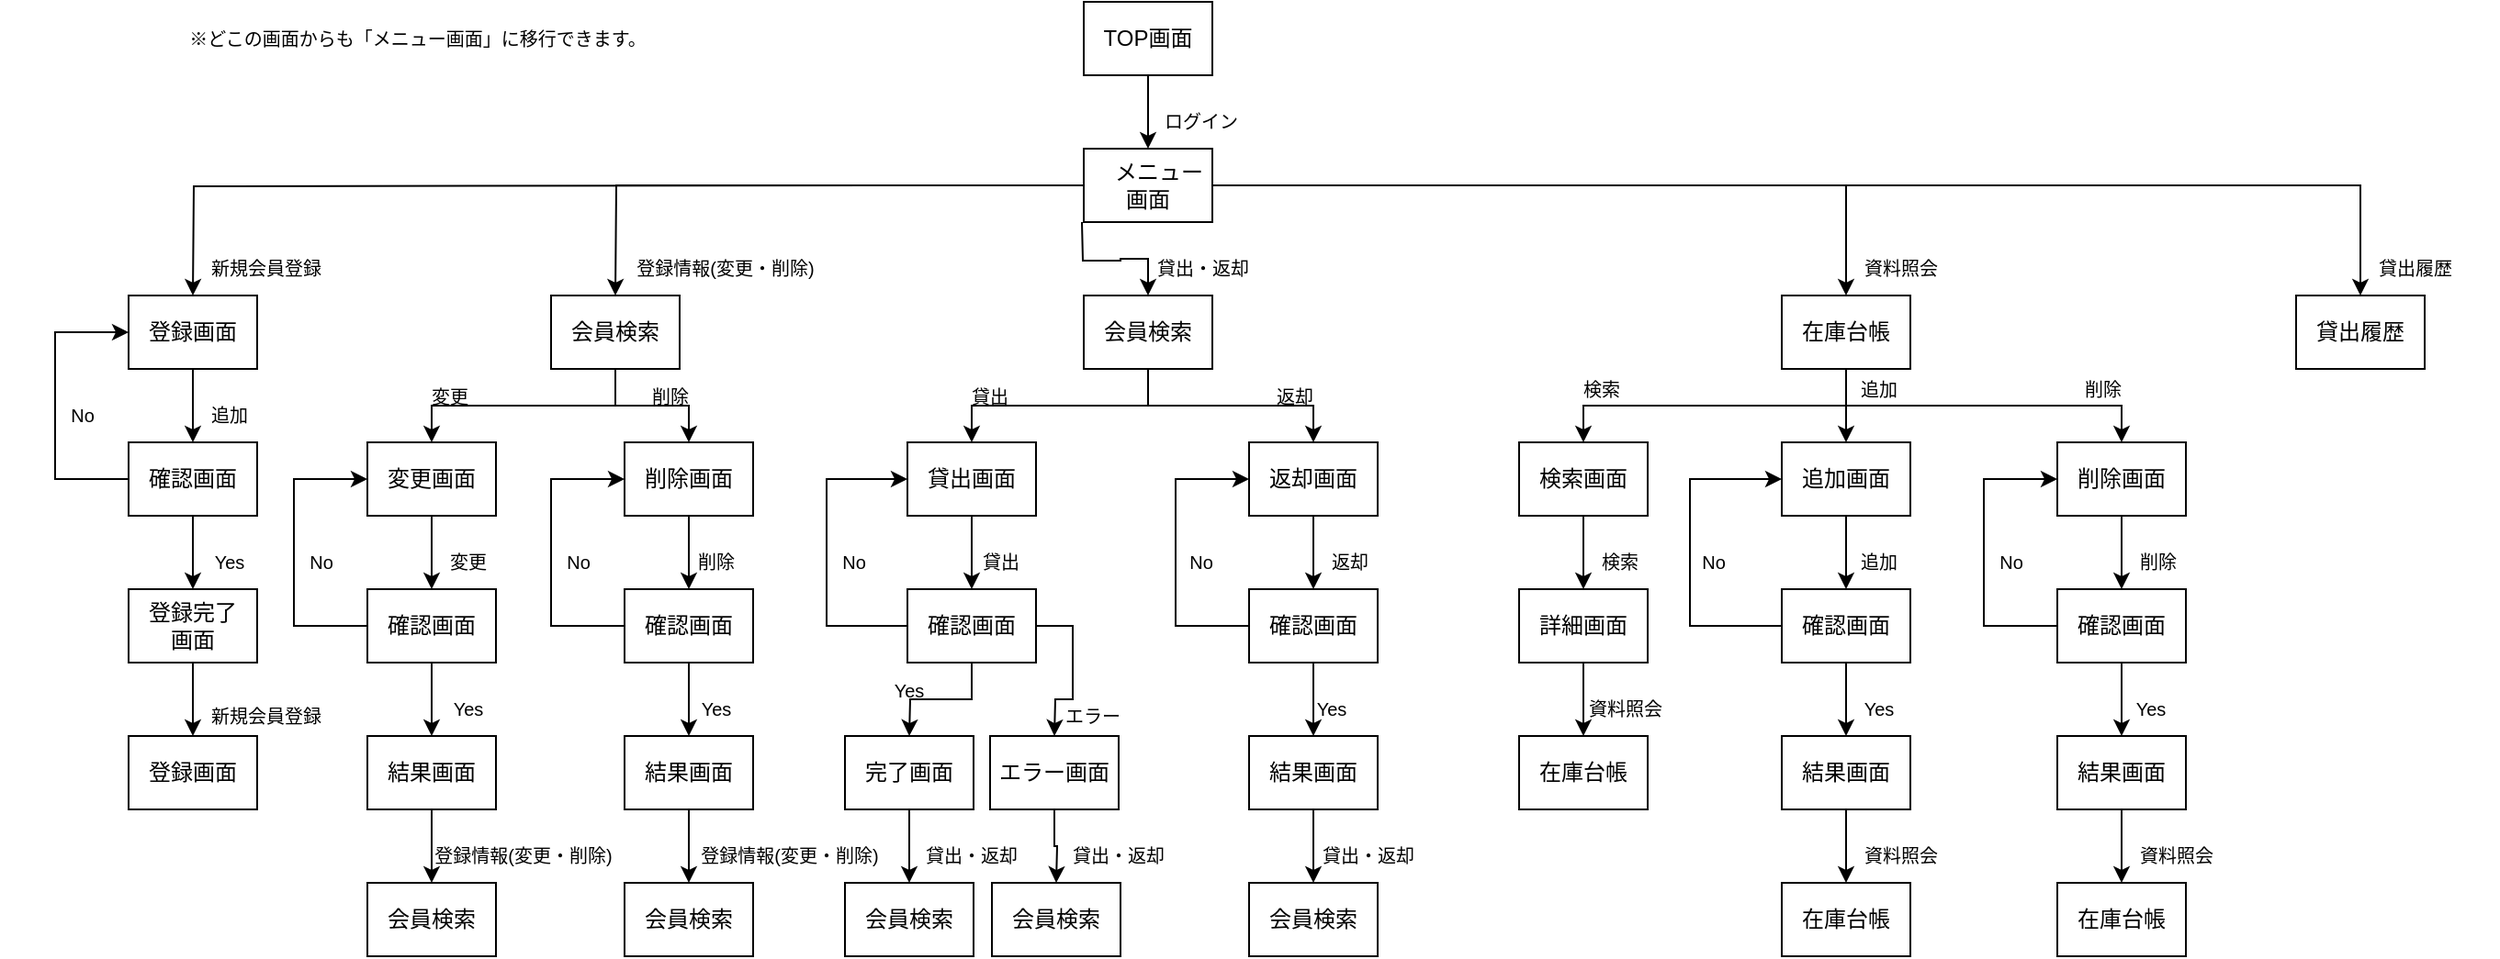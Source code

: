<mxfile version="18.0.6" type="device"><diagram id="9Nh7tgNJUgiYz6PCQQQp" name="ページ1"><mxGraphModel dx="1695" dy="553" grid="1" gridSize="10" guides="1" tooltips="1" connect="1" arrows="1" fold="1" page="1" pageScale="1" pageWidth="827" pageHeight="1169" math="0" shadow="0"><root><mxCell id="0"/><mxCell id="1" parent="0"/><mxCell id="ma3oGzCHcFmiAK78a1HV-48" style="edgeStyle=orthogonalEdgeStyle;rounded=0;orthogonalLoop=1;jettySize=auto;html=1;exitX=0.5;exitY=1;exitDx=0;exitDy=0;entryX=0.5;entryY=0;entryDx=0;entryDy=0;fontSize=8;" edge="1" parent="1" source="7upIanebilBCot8966fq-4" target="ma3oGzCHcFmiAK78a1HV-42"><mxGeometry relative="1" as="geometry"/></mxCell><mxCell id="7upIanebilBCot8966fq-4" value="TOP画面" style="rounded=0;whiteSpace=wrap;html=1;" parent="1" vertex="1"><mxGeometry x="520" y="40" width="70" height="40" as="geometry"/></mxCell><mxCell id="ma3oGzCHcFmiAK78a1HV-76" style="edgeStyle=orthogonalEdgeStyle;rounded=0;orthogonalLoop=1;jettySize=auto;html=1;fontSize=8;" edge="1" parent="1" source="7upIanebilBCot8966fq-5" target="ma3oGzCHcFmiAK78a1HV-30"><mxGeometry relative="1" as="geometry"><Array as="points"><mxPoint x="935" y="260"/><mxPoint x="792" y="260"/></Array></mxGeometry></mxCell><mxCell id="ma3oGzCHcFmiAK78a1HV-77" style="edgeStyle=orthogonalEdgeStyle;rounded=0;orthogonalLoop=1;jettySize=auto;html=1;entryX=0.5;entryY=0;entryDx=0;entryDy=0;fontSize=8;" edge="1" parent="1" source="7upIanebilBCot8966fq-5" target="ma3oGzCHcFmiAK78a1HV-29"><mxGeometry relative="1" as="geometry"><Array as="points"><mxPoint x="935" y="250"/><mxPoint x="935" y="250"/></Array></mxGeometry></mxCell><mxCell id="ma3oGzCHcFmiAK78a1HV-78" style="edgeStyle=orthogonalEdgeStyle;rounded=0;orthogonalLoop=1;jettySize=auto;html=1;fontSize=8;" edge="1" parent="1" source="7upIanebilBCot8966fq-5" target="ma3oGzCHcFmiAK78a1HV-27"><mxGeometry relative="1" as="geometry"><Array as="points"><mxPoint x="935" y="260"/><mxPoint x="1085" y="260"/></Array></mxGeometry></mxCell><mxCell id="7upIanebilBCot8966fq-5" value="在庫台帳" style="rounded=0;whiteSpace=wrap;html=1;" parent="1" vertex="1"><mxGeometry x="900" y="200" width="70" height="40" as="geometry"/></mxCell><mxCell id="ma3oGzCHcFmiAK78a1HV-50" value="" style="edgeStyle=orthogonalEdgeStyle;rounded=0;orthogonalLoop=1;jettySize=auto;html=1;fontSize=8;" edge="1" parent="1" target="ma3oGzCHcFmiAK78a1HV-41"><mxGeometry relative="1" as="geometry"><mxPoint x="519" y="160" as="sourcePoint"/></mxGeometry></mxCell><mxCell id="7upIanebilBCot8966fq-130" value="" style="edgeStyle=orthogonalEdgeStyle;rounded=0;orthogonalLoop=1;jettySize=auto;html=1;" parent="1" source="7upIanebilBCot8966fq-29" edge="1"><mxGeometry relative="1" as="geometry"><mxPoint x="690" y="565" as="targetPoint"/></mxGeometry></mxCell><mxCell id="7upIanebilBCot8966fq-110" style="edgeStyle=orthogonalEdgeStyle;rounded=0;orthogonalLoop=1;jettySize=auto;html=1;entryX=0.5;entryY=0;entryDx=0;entryDy=0;" parent="1" source="7upIanebilBCot8966fq-49" edge="1"><mxGeometry relative="1" as="geometry"><Array as="points"><mxPoint x="420" y="365"/></Array><mxPoint x="420" y="465" as="targetPoint"/></mxGeometry></mxCell><mxCell id="7upIanebilBCot8966fq-131" value="" style="edgeStyle=orthogonalEdgeStyle;rounded=0;orthogonalLoop=1;jettySize=auto;html=1;" parent="1" source="7upIanebilBCot8966fq-51" edge="1"><mxGeometry relative="1" as="geometry"><mxPoint x="780" y="565" as="targetPoint"/></mxGeometry></mxCell><mxCell id="7upIanebilBCot8966fq-129" value="" style="edgeStyle=orthogonalEdgeStyle;rounded=0;orthogonalLoop=1;jettySize=auto;html=1;" parent="1" source="7upIanebilBCot8966fq-52" edge="1"><mxGeometry relative="1" as="geometry"><mxPoint x="600" y="565" as="targetPoint"/></mxGeometry></mxCell><mxCell id="ma3oGzCHcFmiAK78a1HV-145" value="" style="edgeStyle=orthogonalEdgeStyle;rounded=0;orthogonalLoop=1;jettySize=auto;html=1;fontSize=10;" edge="1" parent="1" source="ma3oGzCHcFmiAK78a1HV-13" target="ma3oGzCHcFmiAK78a1HV-144"><mxGeometry relative="1" as="geometry"/></mxCell><mxCell id="ma3oGzCHcFmiAK78a1HV-13" value="完了画面" style="rounded=0;whiteSpace=wrap;html=1;" vertex="1" parent="1"><mxGeometry x="390" y="440" width="70" height="40" as="geometry"/></mxCell><mxCell id="ma3oGzCHcFmiAK78a1HV-147" value="" style="edgeStyle=orthogonalEdgeStyle;rounded=0;orthogonalLoop=1;jettySize=auto;html=1;fontSize=10;" edge="1" parent="1" source="ma3oGzCHcFmiAK78a1HV-14"><mxGeometry relative="1" as="geometry"><mxPoint x="505" y="520" as="targetPoint"/></mxGeometry></mxCell><mxCell id="ma3oGzCHcFmiAK78a1HV-14" value="エラー画面" style="rounded=0;whiteSpace=wrap;html=1;" vertex="1" parent="1"><mxGeometry x="469" y="440" width="70" height="40" as="geometry"/></mxCell><mxCell id="ma3oGzCHcFmiAK78a1HV-156" value="" style="edgeStyle=orthogonalEdgeStyle;rounded=0;orthogonalLoop=1;jettySize=auto;html=1;fontSize=10;" edge="1" parent="1" source="ma3oGzCHcFmiAK78a1HV-15" target="ma3oGzCHcFmiAK78a1HV-155"><mxGeometry relative="1" as="geometry"/></mxCell><mxCell id="ma3oGzCHcFmiAK78a1HV-15" value="結果画面" style="rounded=0;whiteSpace=wrap;html=1;" vertex="1" parent="1"><mxGeometry x="610" y="440" width="70" height="40" as="geometry"/></mxCell><mxCell id="ma3oGzCHcFmiAK78a1HV-140" value="" style="edgeStyle=orthogonalEdgeStyle;rounded=0;orthogonalLoop=1;jettySize=auto;html=1;fontSize=10;" edge="1" parent="1" source="ma3oGzCHcFmiAK78a1HV-16" target="ma3oGzCHcFmiAK78a1HV-138"><mxGeometry relative="1" as="geometry"/></mxCell><mxCell id="ma3oGzCHcFmiAK78a1HV-16" value="結果画面" style="rounded=0;whiteSpace=wrap;html=1;" vertex="1" parent="1"><mxGeometry x="130" y="440" width="70" height="40" as="geometry"/></mxCell><mxCell id="ma3oGzCHcFmiAK78a1HV-141" value="" style="edgeStyle=orthogonalEdgeStyle;rounded=0;orthogonalLoop=1;jettySize=auto;html=1;fontSize=10;" edge="1" parent="1" source="ma3oGzCHcFmiAK78a1HV-17" target="ma3oGzCHcFmiAK78a1HV-139"><mxGeometry relative="1" as="geometry"/></mxCell><mxCell id="ma3oGzCHcFmiAK78a1HV-17" value="結果画面" style="rounded=0;whiteSpace=wrap;html=1;" vertex="1" parent="1"><mxGeometry x="270" y="440" width="70" height="40" as="geometry"/></mxCell><mxCell id="ma3oGzCHcFmiAK78a1HV-64" value="" style="edgeStyle=orthogonalEdgeStyle;rounded=0;orthogonalLoop=1;jettySize=auto;html=1;fontSize=8;" edge="1" parent="1" source="ma3oGzCHcFmiAK78a1HV-18" target="ma3oGzCHcFmiAK78a1HV-17"><mxGeometry relative="1" as="geometry"/></mxCell><mxCell id="ma3oGzCHcFmiAK78a1HV-100" style="edgeStyle=orthogonalEdgeStyle;rounded=0;orthogonalLoop=1;jettySize=auto;html=1;entryX=0;entryY=0.5;entryDx=0;entryDy=0;fontSize=10;" edge="1" parent="1" source="ma3oGzCHcFmiAK78a1HV-18" target="ma3oGzCHcFmiAK78a1HV-31"><mxGeometry relative="1" as="geometry"><Array as="points"><mxPoint x="230" y="380"/><mxPoint x="230" y="300"/></Array></mxGeometry></mxCell><mxCell id="ma3oGzCHcFmiAK78a1HV-18" value="確認画面" style="rounded=0;whiteSpace=wrap;html=1;" vertex="1" parent="1"><mxGeometry x="270" y="360" width="70" height="40" as="geometry"/></mxCell><mxCell id="ma3oGzCHcFmiAK78a1HV-62" value="" style="edgeStyle=orthogonalEdgeStyle;rounded=0;orthogonalLoop=1;jettySize=auto;html=1;fontSize=8;" edge="1" parent="1" source="ma3oGzCHcFmiAK78a1HV-19" target="ma3oGzCHcFmiAK78a1HV-16"><mxGeometry relative="1" as="geometry"/></mxCell><mxCell id="ma3oGzCHcFmiAK78a1HV-96" style="edgeStyle=orthogonalEdgeStyle;rounded=0;orthogonalLoop=1;jettySize=auto;html=1;entryX=0;entryY=0.5;entryDx=0;entryDy=0;fontSize=10;" edge="1" parent="1" source="ma3oGzCHcFmiAK78a1HV-19" target="ma3oGzCHcFmiAK78a1HV-24"><mxGeometry relative="1" as="geometry"><Array as="points"><mxPoint x="90" y="380"/><mxPoint x="90" y="300"/></Array></mxGeometry></mxCell><mxCell id="ma3oGzCHcFmiAK78a1HV-19" value="確認画面" style="rounded=0;whiteSpace=wrap;html=1;" vertex="1" parent="1"><mxGeometry x="130" y="360" width="70" height="40" as="geometry"/></mxCell><mxCell id="ma3oGzCHcFmiAK78a1HV-73" value="" style="edgeStyle=orthogonalEdgeStyle;rounded=0;orthogonalLoop=1;jettySize=auto;html=1;fontSize=8;" edge="1" parent="1" source="ma3oGzCHcFmiAK78a1HV-20"><mxGeometry relative="1" as="geometry"><mxPoint x="645" y="440" as="targetPoint"/></mxGeometry></mxCell><mxCell id="ma3oGzCHcFmiAK78a1HV-112" style="edgeStyle=orthogonalEdgeStyle;rounded=0;orthogonalLoop=1;jettySize=auto;html=1;entryX=0;entryY=0.5;entryDx=0;entryDy=0;fontSize=10;" edge="1" parent="1" source="ma3oGzCHcFmiAK78a1HV-20" target="ma3oGzCHcFmiAK78a1HV-23"><mxGeometry relative="1" as="geometry"><Array as="points"><mxPoint x="570" y="380"/><mxPoint x="570" y="300"/></Array></mxGeometry></mxCell><mxCell id="ma3oGzCHcFmiAK78a1HV-20" value="確認画面" style="rounded=0;whiteSpace=wrap;html=1;" vertex="1" parent="1"><mxGeometry x="610" y="360" width="70" height="40" as="geometry"/></mxCell><mxCell id="ma3oGzCHcFmiAK78a1HV-68" style="edgeStyle=orthogonalEdgeStyle;rounded=0;orthogonalLoop=1;jettySize=auto;html=1;entryX=0.5;entryY=0;entryDx=0;entryDy=0;fontSize=8;" edge="1" parent="1" source="ma3oGzCHcFmiAK78a1HV-21"><mxGeometry relative="1" as="geometry"><mxPoint x="425" y="440" as="targetPoint"/></mxGeometry></mxCell><mxCell id="ma3oGzCHcFmiAK78a1HV-69" style="edgeStyle=orthogonalEdgeStyle;rounded=0;orthogonalLoop=1;jettySize=auto;html=1;entryX=0.5;entryY=0;entryDx=0;entryDy=0;fontSize=8;" edge="1" parent="1" source="ma3oGzCHcFmiAK78a1HV-21"><mxGeometry relative="1" as="geometry"><mxPoint x="504" y="440" as="targetPoint"/></mxGeometry></mxCell><mxCell id="ma3oGzCHcFmiAK78a1HV-110" style="edgeStyle=orthogonalEdgeStyle;rounded=0;orthogonalLoop=1;jettySize=auto;html=1;entryX=0;entryY=0.5;entryDx=0;entryDy=0;fontSize=10;" edge="1" parent="1" source="ma3oGzCHcFmiAK78a1HV-21" target="ma3oGzCHcFmiAK78a1HV-22"><mxGeometry relative="1" as="geometry"><Array as="points"><mxPoint x="380" y="380"/><mxPoint x="380" y="300"/></Array></mxGeometry></mxCell><mxCell id="ma3oGzCHcFmiAK78a1HV-21" value="確認画面" style="rounded=0;whiteSpace=wrap;html=1;" vertex="1" parent="1"><mxGeometry x="424" y="360" width="70" height="40" as="geometry"/></mxCell><mxCell id="ma3oGzCHcFmiAK78a1HV-67" value="" style="edgeStyle=orthogonalEdgeStyle;rounded=0;orthogonalLoop=1;jettySize=auto;html=1;fontSize=8;" edge="1" parent="1" source="ma3oGzCHcFmiAK78a1HV-22" target="ma3oGzCHcFmiAK78a1HV-21"><mxGeometry relative="1" as="geometry"/></mxCell><mxCell id="ma3oGzCHcFmiAK78a1HV-22" value="貸出画面" style="rounded=0;whiteSpace=wrap;html=1;" vertex="1" parent="1"><mxGeometry x="424" y="280" width="70" height="40" as="geometry"/></mxCell><mxCell id="ma3oGzCHcFmiAK78a1HV-72" value="" style="edgeStyle=orthogonalEdgeStyle;rounded=0;orthogonalLoop=1;jettySize=auto;html=1;fontSize=8;" edge="1" parent="1" source="ma3oGzCHcFmiAK78a1HV-23" target="ma3oGzCHcFmiAK78a1HV-20"><mxGeometry relative="1" as="geometry"/></mxCell><mxCell id="ma3oGzCHcFmiAK78a1HV-23" value="返却画面" style="rounded=0;whiteSpace=wrap;html=1;" vertex="1" parent="1"><mxGeometry x="610" y="280" width="70" height="40" as="geometry"/></mxCell><mxCell id="ma3oGzCHcFmiAK78a1HV-61" value="" style="edgeStyle=orthogonalEdgeStyle;rounded=0;orthogonalLoop=1;jettySize=auto;html=1;fontSize=8;" edge="1" parent="1" source="ma3oGzCHcFmiAK78a1HV-24" target="ma3oGzCHcFmiAK78a1HV-19"><mxGeometry relative="1" as="geometry"/></mxCell><mxCell id="ma3oGzCHcFmiAK78a1HV-24" value="変更画面" style="rounded=0;whiteSpace=wrap;html=1;" vertex="1" parent="1"><mxGeometry x="130" y="280" width="70" height="40" as="geometry"/></mxCell><mxCell id="ma3oGzCHcFmiAK78a1HV-161" value="" style="edgeStyle=orthogonalEdgeStyle;rounded=0;orthogonalLoop=1;jettySize=auto;html=1;fontSize=10;" edge="1" parent="1" source="ma3oGzCHcFmiAK78a1HV-25" target="ma3oGzCHcFmiAK78a1HV-158"><mxGeometry relative="1" as="geometry"/></mxCell><mxCell id="ma3oGzCHcFmiAK78a1HV-25" value="詳細画面" style="rounded=0;whiteSpace=wrap;html=1;" vertex="1" parent="1"><mxGeometry x="757" y="360" width="70" height="40" as="geometry"/></mxCell><mxCell id="ma3oGzCHcFmiAK78a1HV-82" value="" style="edgeStyle=orthogonalEdgeStyle;rounded=0;orthogonalLoop=1;jettySize=auto;html=1;fontSize=8;" edge="1" parent="1" source="ma3oGzCHcFmiAK78a1HV-26" target="ma3oGzCHcFmiAK78a1HV-44"><mxGeometry relative="1" as="geometry"/></mxCell><mxCell id="ma3oGzCHcFmiAK78a1HV-127" style="edgeStyle=orthogonalEdgeStyle;rounded=0;orthogonalLoop=1;jettySize=auto;html=1;exitX=0;exitY=0.5;exitDx=0;exitDy=0;entryX=0;entryY=0.5;entryDx=0;entryDy=0;fontSize=10;" edge="1" parent="1" source="ma3oGzCHcFmiAK78a1HV-26" target="ma3oGzCHcFmiAK78a1HV-29"><mxGeometry relative="1" as="geometry"><Array as="points"><mxPoint x="850" y="380"/><mxPoint x="850" y="300"/></Array></mxGeometry></mxCell><mxCell id="ma3oGzCHcFmiAK78a1HV-26" value="確認画面" style="rounded=0;whiteSpace=wrap;html=1;" vertex="1" parent="1"><mxGeometry x="900" y="360" width="70" height="40" as="geometry"/></mxCell><mxCell id="ma3oGzCHcFmiAK78a1HV-80" value="" style="edgeStyle=orthogonalEdgeStyle;rounded=0;orthogonalLoop=1;jettySize=auto;html=1;fontSize=8;" edge="1" parent="1" source="ma3oGzCHcFmiAK78a1HV-27" target="ma3oGzCHcFmiAK78a1HV-28"><mxGeometry relative="1" as="geometry"/></mxCell><mxCell id="ma3oGzCHcFmiAK78a1HV-27" value="削除画面" style="rounded=0;whiteSpace=wrap;html=1;" vertex="1" parent="1"><mxGeometry x="1050" y="280" width="70" height="40" as="geometry"/></mxCell><mxCell id="ma3oGzCHcFmiAK78a1HV-83" value="" style="edgeStyle=orthogonalEdgeStyle;rounded=0;orthogonalLoop=1;jettySize=auto;html=1;fontSize=8;" edge="1" parent="1" source="ma3oGzCHcFmiAK78a1HV-28" target="ma3oGzCHcFmiAK78a1HV-45"><mxGeometry relative="1" as="geometry"/></mxCell><mxCell id="ma3oGzCHcFmiAK78a1HV-128" style="edgeStyle=orthogonalEdgeStyle;rounded=0;orthogonalLoop=1;jettySize=auto;html=1;entryX=0;entryY=0.5;entryDx=0;entryDy=0;fontSize=10;" edge="1" parent="1" source="ma3oGzCHcFmiAK78a1HV-28" target="ma3oGzCHcFmiAK78a1HV-27"><mxGeometry relative="1" as="geometry"><Array as="points"><mxPoint x="1010" y="380"/><mxPoint x="1010" y="300"/></Array></mxGeometry></mxCell><mxCell id="ma3oGzCHcFmiAK78a1HV-28" value="確認画面" style="rounded=0;whiteSpace=wrap;html=1;" vertex="1" parent="1"><mxGeometry x="1050" y="360" width="70" height="40" as="geometry"/></mxCell><mxCell id="ma3oGzCHcFmiAK78a1HV-79" value="" style="edgeStyle=orthogonalEdgeStyle;rounded=0;orthogonalLoop=1;jettySize=auto;html=1;fontSize=8;" edge="1" parent="1" source="ma3oGzCHcFmiAK78a1HV-29" target="ma3oGzCHcFmiAK78a1HV-26"><mxGeometry relative="1" as="geometry"/></mxCell><mxCell id="ma3oGzCHcFmiAK78a1HV-29" value="追加画面" style="rounded=0;whiteSpace=wrap;html=1;" vertex="1" parent="1"><mxGeometry x="900" y="280" width="70" height="40" as="geometry"/></mxCell><mxCell id="ma3oGzCHcFmiAK78a1HV-81" value="" style="edgeStyle=orthogonalEdgeStyle;rounded=0;orthogonalLoop=1;jettySize=auto;html=1;fontSize=8;" edge="1" parent="1" source="ma3oGzCHcFmiAK78a1HV-30" target="ma3oGzCHcFmiAK78a1HV-25"><mxGeometry relative="1" as="geometry"/></mxCell><mxCell id="ma3oGzCHcFmiAK78a1HV-30" value="検索画面" style="rounded=0;whiteSpace=wrap;html=1;" vertex="1" parent="1"><mxGeometry x="757" y="280" width="70" height="40" as="geometry"/></mxCell><mxCell id="ma3oGzCHcFmiAK78a1HV-63" value="" style="edgeStyle=orthogonalEdgeStyle;rounded=0;orthogonalLoop=1;jettySize=auto;html=1;fontSize=8;" edge="1" parent="1" source="ma3oGzCHcFmiAK78a1HV-31" target="ma3oGzCHcFmiAK78a1HV-18"><mxGeometry relative="1" as="geometry"/></mxCell><mxCell id="ma3oGzCHcFmiAK78a1HV-31" value="削除画面" style="rounded=0;whiteSpace=wrap;html=1;" vertex="1" parent="1"><mxGeometry x="270" y="280" width="70" height="40" as="geometry"/></mxCell><mxCell id="ma3oGzCHcFmiAK78a1HV-59" style="edgeStyle=orthogonalEdgeStyle;rounded=0;orthogonalLoop=1;jettySize=auto;html=1;entryX=0.5;entryY=0;entryDx=0;entryDy=0;fontSize=8;exitX=0.5;exitY=1;exitDx=0;exitDy=0;" edge="1" parent="1" source="ma3oGzCHcFmiAK78a1HV-32" target="ma3oGzCHcFmiAK78a1HV-24"><mxGeometry relative="1" as="geometry"><mxPoint x="205" y="240" as="sourcePoint"/></mxGeometry></mxCell><mxCell id="ma3oGzCHcFmiAK78a1HV-60" style="edgeStyle=orthogonalEdgeStyle;rounded=0;orthogonalLoop=1;jettySize=auto;html=1;entryX=0.5;entryY=0;entryDx=0;entryDy=0;fontSize=8;" edge="1" parent="1" source="ma3oGzCHcFmiAK78a1HV-32" target="ma3oGzCHcFmiAK78a1HV-31"><mxGeometry relative="1" as="geometry"/></mxCell><mxCell id="ma3oGzCHcFmiAK78a1HV-32" value="会員検索" style="rounded=0;whiteSpace=wrap;html=1;" vertex="1" parent="1"><mxGeometry x="230" y="200" width="70" height="40" as="geometry"/></mxCell><mxCell id="ma3oGzCHcFmiAK78a1HV-37" value="貸出履歴" style="rounded=0;whiteSpace=wrap;html=1;" vertex="1" parent="1"><mxGeometry x="1180" y="200" width="70" height="40" as="geometry"/></mxCell><mxCell id="ma3oGzCHcFmiAK78a1HV-56" value="" style="edgeStyle=orthogonalEdgeStyle;rounded=0;orthogonalLoop=1;jettySize=auto;html=1;fontSize=8;" edge="1" parent="1" source="ma3oGzCHcFmiAK78a1HV-38" target="ma3oGzCHcFmiAK78a1HV-39"><mxGeometry relative="1" as="geometry"/></mxCell><mxCell id="ma3oGzCHcFmiAK78a1HV-38" value="登録画面" style="rounded=0;whiteSpace=wrap;html=1;" vertex="1" parent="1"><mxGeometry y="200" width="70" height="40" as="geometry"/></mxCell><mxCell id="ma3oGzCHcFmiAK78a1HV-57" value="" style="edgeStyle=orthogonalEdgeStyle;rounded=0;orthogonalLoop=1;jettySize=auto;html=1;fontSize=8;" edge="1" parent="1" source="ma3oGzCHcFmiAK78a1HV-39" target="ma3oGzCHcFmiAK78a1HV-40"><mxGeometry relative="1" as="geometry"/></mxCell><mxCell id="ma3oGzCHcFmiAK78a1HV-94" style="edgeStyle=orthogonalEdgeStyle;rounded=0;orthogonalLoop=1;jettySize=auto;html=1;entryX=0;entryY=0.5;entryDx=0;entryDy=0;fontSize=10;" edge="1" parent="1" source="ma3oGzCHcFmiAK78a1HV-39" target="ma3oGzCHcFmiAK78a1HV-38"><mxGeometry relative="1" as="geometry"><Array as="points"><mxPoint x="-40" y="300"/><mxPoint x="-40" y="220"/></Array></mxGeometry></mxCell><mxCell id="ma3oGzCHcFmiAK78a1HV-39" value="確認画面" style="rounded=0;whiteSpace=wrap;html=1;" vertex="1" parent="1"><mxGeometry y="280" width="70" height="40" as="geometry"/></mxCell><mxCell id="ma3oGzCHcFmiAK78a1HV-136" value="" style="edgeStyle=orthogonalEdgeStyle;rounded=0;orthogonalLoop=1;jettySize=auto;html=1;fontSize=10;" edge="1" parent="1" source="ma3oGzCHcFmiAK78a1HV-40" target="ma3oGzCHcFmiAK78a1HV-135"><mxGeometry relative="1" as="geometry"/></mxCell><mxCell id="ma3oGzCHcFmiAK78a1HV-40" value="登録完了&lt;br&gt;画面" style="rounded=0;whiteSpace=wrap;html=1;" vertex="1" parent="1"><mxGeometry y="360" width="70" height="40" as="geometry"/></mxCell><mxCell id="ma3oGzCHcFmiAK78a1HV-65" style="edgeStyle=orthogonalEdgeStyle;rounded=0;orthogonalLoop=1;jettySize=auto;html=1;entryX=0.5;entryY=0;entryDx=0;entryDy=0;fontSize=8;" edge="1" parent="1" source="ma3oGzCHcFmiAK78a1HV-41" target="ma3oGzCHcFmiAK78a1HV-22"><mxGeometry relative="1" as="geometry"><Array as="points"><mxPoint x="555" y="260"/><mxPoint x="459" y="260"/></Array></mxGeometry></mxCell><mxCell id="ma3oGzCHcFmiAK78a1HV-71" style="edgeStyle=orthogonalEdgeStyle;rounded=0;orthogonalLoop=1;jettySize=auto;html=1;entryX=0.5;entryY=0;entryDx=0;entryDy=0;fontSize=8;" edge="1" parent="1" source="ma3oGzCHcFmiAK78a1HV-41" target="ma3oGzCHcFmiAK78a1HV-23"><mxGeometry relative="1" as="geometry"><Array as="points"><mxPoint x="555" y="260"/><mxPoint x="645" y="260"/></Array></mxGeometry></mxCell><mxCell id="ma3oGzCHcFmiAK78a1HV-41" value="会員検索" style="rounded=0;whiteSpace=wrap;html=1;" vertex="1" parent="1"><mxGeometry x="520" y="200" width="70" height="40" as="geometry"/></mxCell><mxCell id="ma3oGzCHcFmiAK78a1HV-51" style="edgeStyle=orthogonalEdgeStyle;rounded=0;orthogonalLoop=1;jettySize=auto;html=1;entryX=0.5;entryY=0;entryDx=0;entryDy=0;fontSize=8;" edge="1" parent="1" source="ma3oGzCHcFmiAK78a1HV-42" target="ma3oGzCHcFmiAK78a1HV-37"><mxGeometry relative="1" as="geometry"/></mxCell><mxCell id="ma3oGzCHcFmiAK78a1HV-53" style="edgeStyle=orthogonalEdgeStyle;rounded=0;orthogonalLoop=1;jettySize=auto;html=1;entryX=0.5;entryY=0;entryDx=0;entryDy=0;fontSize=8;" edge="1" parent="1"><mxGeometry relative="1" as="geometry"><mxPoint x="404" y="140" as="sourcePoint"/><mxPoint x="35" y="200" as="targetPoint"/></mxGeometry></mxCell><mxCell id="ma3oGzCHcFmiAK78a1HV-54" style="edgeStyle=orthogonalEdgeStyle;rounded=0;orthogonalLoop=1;jettySize=auto;html=1;entryX=0.5;entryY=0;entryDx=0;entryDy=0;fontSize=8;" edge="1" parent="1" source="ma3oGzCHcFmiAK78a1HV-42"><mxGeometry relative="1" as="geometry"><mxPoint x="265" y="200" as="targetPoint"/></mxGeometry></mxCell><mxCell id="ma3oGzCHcFmiAK78a1HV-119" style="edgeStyle=orthogonalEdgeStyle;rounded=0;orthogonalLoop=1;jettySize=auto;html=1;entryX=0.5;entryY=0;entryDx=0;entryDy=0;fontSize=10;" edge="1" parent="1" source="ma3oGzCHcFmiAK78a1HV-42" target="7upIanebilBCot8966fq-5"><mxGeometry relative="1" as="geometry"/></mxCell><mxCell id="ma3oGzCHcFmiAK78a1HV-42" value="　メニュー&lt;br&gt;画面" style="rounded=0;whiteSpace=wrap;html=1;" vertex="1" parent="1"><mxGeometry x="520" y="120" width="70" height="40" as="geometry"/></mxCell><mxCell id="ma3oGzCHcFmiAK78a1HV-162" value="" style="edgeStyle=orthogonalEdgeStyle;rounded=0;orthogonalLoop=1;jettySize=auto;html=1;fontSize=10;" edge="1" parent="1" source="ma3oGzCHcFmiAK78a1HV-44" target="ma3oGzCHcFmiAK78a1HV-159"><mxGeometry relative="1" as="geometry"/></mxCell><mxCell id="ma3oGzCHcFmiAK78a1HV-44" value="結果画面" style="rounded=0;whiteSpace=wrap;html=1;" vertex="1" parent="1"><mxGeometry x="900" y="440" width="70" height="40" as="geometry"/></mxCell><mxCell id="ma3oGzCHcFmiAK78a1HV-163" value="" style="edgeStyle=orthogonalEdgeStyle;rounded=0;orthogonalLoop=1;jettySize=auto;html=1;fontSize=10;" edge="1" parent="1" source="ma3oGzCHcFmiAK78a1HV-45" target="ma3oGzCHcFmiAK78a1HV-160"><mxGeometry relative="1" as="geometry"/></mxCell><mxCell id="ma3oGzCHcFmiAK78a1HV-45" value="結果画面" style="rounded=0;whiteSpace=wrap;html=1;" vertex="1" parent="1"><mxGeometry x="1050" y="440" width="70" height="40" as="geometry"/></mxCell><mxCell id="ma3oGzCHcFmiAK78a1HV-85" value="&lt;font style=&quot;font-size: 10px;&quot;&gt;新規会員登録&lt;/font&gt;" style="text;html=1;strokeColor=none;fillColor=none;align=center;verticalAlign=middle;whiteSpace=wrap;rounded=0;fontSize=8;" vertex="1" parent="1"><mxGeometry x="30" y="170" width="90" height="30" as="geometry"/></mxCell><mxCell id="ma3oGzCHcFmiAK78a1HV-86" value="&lt;font style=&quot;font-size: 10px;&quot;&gt;登録情報(変更・削除)&lt;/font&gt;" style="text;html=1;strokeColor=none;fillColor=none;align=center;verticalAlign=middle;whiteSpace=wrap;rounded=0;fontSize=8;" vertex="1" parent="1"><mxGeometry x="265" y="170" width="120" height="30" as="geometry"/></mxCell><mxCell id="ma3oGzCHcFmiAK78a1HV-87" value="&lt;font style=&quot;font-size: 10px;&quot;&gt;貸出・返却&lt;/font&gt;" style="text;html=1;strokeColor=none;fillColor=none;align=center;verticalAlign=middle;whiteSpace=wrap;rounded=0;fontSize=8;" vertex="1" parent="1"><mxGeometry x="540" y="170" width="90" height="30" as="geometry"/></mxCell><mxCell id="ma3oGzCHcFmiAK78a1HV-88" value="&lt;font style=&quot;font-size: 10px;&quot;&gt;資料照会&lt;/font&gt;" style="text;html=1;strokeColor=none;fillColor=none;align=center;verticalAlign=middle;whiteSpace=wrap;rounded=0;fontSize=8;" vertex="1" parent="1"><mxGeometry x="920" y="170" width="90" height="30" as="geometry"/></mxCell><mxCell id="ma3oGzCHcFmiAK78a1HV-89" value="&lt;font style=&quot;font-size: 10px;&quot;&gt;貸出履歴&lt;/font&gt;" style="text;html=1;strokeColor=none;fillColor=none;align=center;verticalAlign=middle;whiteSpace=wrap;rounded=0;fontSize=8;" vertex="1" parent="1"><mxGeometry x="1200" y="170" width="90" height="30" as="geometry"/></mxCell><mxCell id="ma3oGzCHcFmiAK78a1HV-90" value="&lt;span style=&quot;font-size: 10px;&quot;&gt;追加&lt;/span&gt;" style="text;html=1;strokeColor=none;fillColor=none;align=center;verticalAlign=middle;whiteSpace=wrap;rounded=0;fontSize=8;" vertex="1" parent="1"><mxGeometry x="10" y="250" width="90" height="30" as="geometry"/></mxCell><mxCell id="ma3oGzCHcFmiAK78a1HV-91" value="&lt;span style=&quot;font-size: 10px;&quot;&gt;Yes&lt;/span&gt;" style="text;html=1;strokeColor=none;fillColor=none;align=center;verticalAlign=middle;whiteSpace=wrap;rounded=0;fontSize=8;" vertex="1" parent="1"><mxGeometry x="10" y="330" width="90" height="30" as="geometry"/></mxCell><mxCell id="ma3oGzCHcFmiAK78a1HV-93" value="&lt;font style=&quot;font-size: 10px;&quot;&gt;ログイン&lt;/font&gt;" style="text;html=1;strokeColor=none;fillColor=none;align=center;verticalAlign=middle;whiteSpace=wrap;rounded=0;fontSize=8;" vertex="1" parent="1"><mxGeometry x="539" y="90" width="90" height="30" as="geometry"/></mxCell><mxCell id="ma3oGzCHcFmiAK78a1HV-95" value="&lt;span style=&quot;font-size: 10px;&quot;&gt;No&lt;/span&gt;" style="text;html=1;strokeColor=none;fillColor=none;align=center;verticalAlign=middle;whiteSpace=wrap;rounded=0;fontSize=8;" vertex="1" parent="1"><mxGeometry x="-70" y="250" width="90" height="30" as="geometry"/></mxCell><mxCell id="ma3oGzCHcFmiAK78a1HV-97" value="&lt;span style=&quot;font-size: 10px;&quot;&gt;変更&lt;/span&gt;" style="text;html=1;strokeColor=none;fillColor=none;align=center;verticalAlign=middle;whiteSpace=wrap;rounded=0;fontSize=8;" vertex="1" parent="1"><mxGeometry x="130" y="240" width="90" height="30" as="geometry"/></mxCell><mxCell id="ma3oGzCHcFmiAK78a1HV-98" value="&lt;span style=&quot;font-size: 10px;&quot;&gt;Yes&lt;/span&gt;" style="text;html=1;strokeColor=none;fillColor=none;align=center;verticalAlign=middle;whiteSpace=wrap;rounded=0;fontSize=8;" vertex="1" parent="1"><mxGeometry x="140" y="410" width="90" height="30" as="geometry"/></mxCell><mxCell id="ma3oGzCHcFmiAK78a1HV-99" value="&lt;span style=&quot;font-size: 10px;&quot;&gt;No&lt;/span&gt;" style="text;html=1;strokeColor=none;fillColor=none;align=center;verticalAlign=middle;whiteSpace=wrap;rounded=0;fontSize=8;" vertex="1" parent="1"><mxGeometry x="60" y="330" width="90" height="30" as="geometry"/></mxCell><mxCell id="ma3oGzCHcFmiAK78a1HV-101" value="&lt;span style=&quot;font-size: 10px;&quot;&gt;No&lt;/span&gt;" style="text;html=1;strokeColor=none;fillColor=none;align=center;verticalAlign=middle;whiteSpace=wrap;rounded=0;fontSize=8;" vertex="1" parent="1"><mxGeometry x="200" y="330" width="90" height="30" as="geometry"/></mxCell><mxCell id="ma3oGzCHcFmiAK78a1HV-102" value="&lt;span style=&quot;font-size: 10px;&quot;&gt;Yes&lt;/span&gt;" style="text;html=1;strokeColor=none;fillColor=none;align=center;verticalAlign=middle;whiteSpace=wrap;rounded=0;fontSize=8;" vertex="1" parent="1"><mxGeometry x="275" y="410" width="90" height="30" as="geometry"/></mxCell><mxCell id="ma3oGzCHcFmiAK78a1HV-103" value="&lt;span style=&quot;font-size: 10px;&quot;&gt;削除&lt;/span&gt;" style="text;html=1;strokeColor=none;fillColor=none;align=center;verticalAlign=middle;whiteSpace=wrap;rounded=0;fontSize=8;" vertex="1" parent="1"><mxGeometry x="250" y="240" width="90" height="30" as="geometry"/></mxCell><mxCell id="ma3oGzCHcFmiAK78a1HV-106" value="&lt;span style=&quot;font-size: 10px;&quot;&gt;変更&lt;/span&gt;" style="text;html=1;strokeColor=none;fillColor=none;align=center;verticalAlign=middle;whiteSpace=wrap;rounded=0;fontSize=8;" vertex="1" parent="1"><mxGeometry x="140" y="330" width="90" height="30" as="geometry"/></mxCell><mxCell id="ma3oGzCHcFmiAK78a1HV-107" value="&lt;span style=&quot;font-size: 10px;&quot;&gt;削除&lt;/span&gt;" style="text;html=1;strokeColor=none;fillColor=none;align=center;verticalAlign=middle;whiteSpace=wrap;rounded=0;fontSize=8;" vertex="1" parent="1"><mxGeometry x="275" y="330" width="90" height="30" as="geometry"/></mxCell><mxCell id="ma3oGzCHcFmiAK78a1HV-108" value="&lt;font style=&quot;font-size: 10px;&quot;&gt;貸出&lt;/font&gt;" style="text;html=1;strokeColor=none;fillColor=none;align=center;verticalAlign=middle;whiteSpace=wrap;rounded=0;fontSize=8;" vertex="1" parent="1"><mxGeometry x="424" y="240" width="90" height="30" as="geometry"/></mxCell><mxCell id="ma3oGzCHcFmiAK78a1HV-109" value="&lt;font style=&quot;font-size: 10px;&quot;&gt;返却&lt;/font&gt;" style="text;html=1;strokeColor=none;fillColor=none;align=center;verticalAlign=middle;whiteSpace=wrap;rounded=0;fontSize=8;" vertex="1" parent="1"><mxGeometry x="590" y="240" width="90" height="30" as="geometry"/></mxCell><mxCell id="ma3oGzCHcFmiAK78a1HV-111" value="&lt;span style=&quot;font-size: 10px;&quot;&gt;No&lt;/span&gt;" style="text;html=1;strokeColor=none;fillColor=none;align=center;verticalAlign=middle;whiteSpace=wrap;rounded=0;fontSize=8;" vertex="1" parent="1"><mxGeometry x="350" y="330" width="90" height="30" as="geometry"/></mxCell><mxCell id="ma3oGzCHcFmiAK78a1HV-113" value="&lt;span style=&quot;font-size: 10px;&quot;&gt;No&lt;/span&gt;" style="text;html=1;strokeColor=none;fillColor=none;align=center;verticalAlign=middle;whiteSpace=wrap;rounded=0;fontSize=8;" vertex="1" parent="1"><mxGeometry x="539" y="330" width="90" height="30" as="geometry"/></mxCell><mxCell id="ma3oGzCHcFmiAK78a1HV-114" value="&lt;span style=&quot;font-size: 10px;&quot;&gt;Yes&lt;/span&gt;" style="text;html=1;strokeColor=none;fillColor=none;align=center;verticalAlign=middle;whiteSpace=wrap;rounded=0;fontSize=8;" vertex="1" parent="1"><mxGeometry x="380" y="400" width="90" height="30" as="geometry"/></mxCell><mxCell id="ma3oGzCHcFmiAK78a1HV-115" value="&lt;span style=&quot;font-size: 10px;&quot;&gt;エラー&lt;/span&gt;" style="text;html=1;strokeColor=none;fillColor=none;align=center;verticalAlign=middle;whiteSpace=wrap;rounded=0;fontSize=8;" vertex="1" parent="1"><mxGeometry x="480" y="414" width="90" height="30" as="geometry"/></mxCell><mxCell id="ma3oGzCHcFmiAK78a1HV-116" value="&lt;span style=&quot;font-size: 10px;&quot;&gt;Yes&lt;/span&gt;" style="text;html=1;strokeColor=none;fillColor=none;align=center;verticalAlign=middle;whiteSpace=wrap;rounded=0;fontSize=8;" vertex="1" parent="1"><mxGeometry x="610" y="410" width="90" height="30" as="geometry"/></mxCell><mxCell id="ma3oGzCHcFmiAK78a1HV-117" value="&lt;font style=&quot;font-size: 10px;&quot;&gt;貸出&lt;/font&gt;" style="text;html=1;strokeColor=none;fillColor=none;align=center;verticalAlign=middle;whiteSpace=wrap;rounded=0;fontSize=8;" vertex="1" parent="1"><mxGeometry x="430" y="330" width="90" height="30" as="geometry"/></mxCell><mxCell id="ma3oGzCHcFmiAK78a1HV-118" value="&lt;font style=&quot;font-size: 10px;&quot;&gt;返却&lt;/font&gt;" style="text;html=1;strokeColor=none;fillColor=none;align=center;verticalAlign=middle;whiteSpace=wrap;rounded=0;fontSize=8;" vertex="1" parent="1"><mxGeometry x="620" y="330" width="90" height="30" as="geometry"/></mxCell><mxCell id="ma3oGzCHcFmiAK78a1HV-120" value="&lt;font style=&quot;font-size: 10px;&quot;&gt;検索&lt;/font&gt;" style="text;html=1;strokeColor=none;fillColor=none;align=center;verticalAlign=middle;whiteSpace=wrap;rounded=0;fontSize=8;" vertex="1" parent="1"><mxGeometry x="757" y="236" width="90" height="30" as="geometry"/></mxCell><mxCell id="ma3oGzCHcFmiAK78a1HV-121" value="&lt;font style=&quot;font-size: 10px;&quot;&gt;追加&lt;/font&gt;" style="text;html=1;strokeColor=none;fillColor=none;align=center;verticalAlign=middle;whiteSpace=wrap;rounded=0;fontSize=8;" vertex="1" parent="1"><mxGeometry x="908" y="236" width="90" height="30" as="geometry"/></mxCell><mxCell id="ma3oGzCHcFmiAK78a1HV-122" value="&lt;font style=&quot;font-size: 10px;&quot;&gt;削除&lt;/font&gt;" style="text;html=1;strokeColor=none;fillColor=none;align=center;verticalAlign=middle;whiteSpace=wrap;rounded=0;fontSize=8;" vertex="1" parent="1"><mxGeometry x="1030" y="236" width="90" height="30" as="geometry"/></mxCell><mxCell id="ma3oGzCHcFmiAK78a1HV-124" value="&lt;font style=&quot;font-size: 10px;&quot;&gt;検索&lt;/font&gt;" style="text;html=1;strokeColor=none;fillColor=none;align=center;verticalAlign=middle;whiteSpace=wrap;rounded=0;fontSize=8;" vertex="1" parent="1"><mxGeometry x="767" y="330" width="90" height="30" as="geometry"/></mxCell><mxCell id="ma3oGzCHcFmiAK78a1HV-125" value="&lt;font style=&quot;font-size: 10px;&quot;&gt;追加&lt;/font&gt;" style="text;html=1;strokeColor=none;fillColor=none;align=center;verticalAlign=middle;whiteSpace=wrap;rounded=0;fontSize=8;" vertex="1" parent="1"><mxGeometry x="908" y="330" width="90" height="30" as="geometry"/></mxCell><mxCell id="ma3oGzCHcFmiAK78a1HV-129" value="&lt;span style=&quot;font-size: 10px;&quot;&gt;削除&lt;/span&gt;" style="text;html=1;strokeColor=none;fillColor=none;align=center;verticalAlign=middle;whiteSpace=wrap;rounded=0;fontSize=8;" vertex="1" parent="1"><mxGeometry x="1060" y="330" width="90" height="30" as="geometry"/></mxCell><mxCell id="ma3oGzCHcFmiAK78a1HV-130" value="&lt;font style=&quot;font-size: 10px;&quot;&gt;Yes&lt;/font&gt;" style="text;html=1;strokeColor=none;fillColor=none;align=center;verticalAlign=middle;whiteSpace=wrap;rounded=0;fontSize=8;" vertex="1" parent="1"><mxGeometry x="908" y="410" width="90" height="30" as="geometry"/></mxCell><mxCell id="ma3oGzCHcFmiAK78a1HV-131" value="&lt;font style=&quot;font-size: 10px;&quot;&gt;Yes&lt;/font&gt;" style="text;html=1;strokeColor=none;fillColor=none;align=center;verticalAlign=middle;whiteSpace=wrap;rounded=0;fontSize=8;" vertex="1" parent="1"><mxGeometry x="1056" y="410" width="90" height="30" as="geometry"/></mxCell><mxCell id="ma3oGzCHcFmiAK78a1HV-133" value="&lt;span style=&quot;font-size: 10px;&quot;&gt;No&lt;/span&gt;" style="text;html=1;strokeColor=none;fillColor=none;align=center;verticalAlign=middle;whiteSpace=wrap;rounded=0;fontSize=8;" vertex="1" parent="1"><mxGeometry x="818" y="330" width="90" height="30" as="geometry"/></mxCell><mxCell id="ma3oGzCHcFmiAK78a1HV-134" value="&lt;span style=&quot;font-size: 10px;&quot;&gt;No&lt;/span&gt;" style="text;html=1;strokeColor=none;fillColor=none;align=center;verticalAlign=middle;whiteSpace=wrap;rounded=0;fontSize=8;" vertex="1" parent="1"><mxGeometry x="980" y="330" width="90" height="30" as="geometry"/></mxCell><mxCell id="ma3oGzCHcFmiAK78a1HV-135" value="登録画面" style="rounded=0;whiteSpace=wrap;html=1;" vertex="1" parent="1"><mxGeometry y="440" width="70" height="40" as="geometry"/></mxCell><mxCell id="ma3oGzCHcFmiAK78a1HV-137" value="&lt;font style=&quot;font-size: 10px;&quot;&gt;新規会員登録&lt;/font&gt;" style="text;html=1;strokeColor=none;fillColor=none;align=center;verticalAlign=middle;whiteSpace=wrap;rounded=0;fontSize=8;" vertex="1" parent="1"><mxGeometry x="30" y="414" width="90" height="30" as="geometry"/></mxCell><mxCell id="ma3oGzCHcFmiAK78a1HV-138" value="会員検索" style="rounded=0;whiteSpace=wrap;html=1;" vertex="1" parent="1"><mxGeometry x="130" y="520" width="70" height="40" as="geometry"/></mxCell><mxCell id="ma3oGzCHcFmiAK78a1HV-139" value="会員検索" style="rounded=0;whiteSpace=wrap;html=1;" vertex="1" parent="1"><mxGeometry x="270" y="520" width="70" height="40" as="geometry"/></mxCell><mxCell id="ma3oGzCHcFmiAK78a1HV-142" value="&lt;font style=&quot;font-size: 10px;&quot;&gt;登録情報(変更・削除)&lt;/font&gt;" style="text;html=1;strokeColor=none;fillColor=none;align=center;verticalAlign=middle;whiteSpace=wrap;rounded=0;fontSize=8;" vertex="1" parent="1"><mxGeometry x="155" y="490" width="120" height="30" as="geometry"/></mxCell><mxCell id="ma3oGzCHcFmiAK78a1HV-143" value="&lt;font style=&quot;font-size: 10px;&quot;&gt;登録情報(変更・削除)&lt;/font&gt;" style="text;html=1;strokeColor=none;fillColor=none;align=center;verticalAlign=middle;whiteSpace=wrap;rounded=0;fontSize=8;" vertex="1" parent="1"><mxGeometry x="300" y="490" width="120" height="30" as="geometry"/></mxCell><mxCell id="ma3oGzCHcFmiAK78a1HV-144" value="会員検索" style="rounded=0;whiteSpace=wrap;html=1;" vertex="1" parent="1"><mxGeometry x="390" y="520" width="70" height="40" as="geometry"/></mxCell><mxCell id="ma3oGzCHcFmiAK78a1HV-148" value="&lt;font style=&quot;font-size: 10px;&quot;&gt;貸出・返却&lt;/font&gt;" style="text;html=1;strokeColor=none;fillColor=none;align=center;verticalAlign=middle;whiteSpace=wrap;rounded=0;fontSize=8;" vertex="1" parent="1"><mxGeometry x="414" y="490" width="90" height="30" as="geometry"/></mxCell><mxCell id="ma3oGzCHcFmiAK78a1HV-153" value="会員検索" style="rounded=0;whiteSpace=wrap;html=1;" vertex="1" parent="1"><mxGeometry x="470" y="520" width="70" height="40" as="geometry"/></mxCell><mxCell id="ma3oGzCHcFmiAK78a1HV-154" value="&lt;font style=&quot;font-size: 10px;&quot;&gt;貸出・返却&lt;/font&gt;" style="text;html=1;strokeColor=none;fillColor=none;align=center;verticalAlign=middle;whiteSpace=wrap;rounded=0;fontSize=8;" vertex="1" parent="1"><mxGeometry x="494" y="490" width="90" height="30" as="geometry"/></mxCell><mxCell id="ma3oGzCHcFmiAK78a1HV-155" value="会員検索" style="rounded=0;whiteSpace=wrap;html=1;" vertex="1" parent="1"><mxGeometry x="610" y="520" width="70" height="40" as="geometry"/></mxCell><mxCell id="ma3oGzCHcFmiAK78a1HV-157" value="&lt;font style=&quot;font-size: 10px;&quot;&gt;貸出・返却&lt;/font&gt;" style="text;html=1;strokeColor=none;fillColor=none;align=center;verticalAlign=middle;whiteSpace=wrap;rounded=0;fontSize=8;" vertex="1" parent="1"><mxGeometry x="630" y="490" width="90" height="30" as="geometry"/></mxCell><mxCell id="ma3oGzCHcFmiAK78a1HV-158" value="在庫台帳" style="rounded=0;whiteSpace=wrap;html=1;" vertex="1" parent="1"><mxGeometry x="757" y="440" width="70" height="40" as="geometry"/></mxCell><mxCell id="ma3oGzCHcFmiAK78a1HV-159" value="在庫台帳" style="rounded=0;whiteSpace=wrap;html=1;" vertex="1" parent="1"><mxGeometry x="900" y="520" width="70" height="40" as="geometry"/></mxCell><mxCell id="ma3oGzCHcFmiAK78a1HV-160" value="在庫台帳" style="rounded=0;whiteSpace=wrap;html=1;" vertex="1" parent="1"><mxGeometry x="1050" y="520" width="70" height="40" as="geometry"/></mxCell><mxCell id="ma3oGzCHcFmiAK78a1HV-164" value="&lt;font style=&quot;font-size: 10px;&quot;&gt;資料照会&lt;/font&gt;" style="text;html=1;strokeColor=none;fillColor=none;align=center;verticalAlign=middle;whiteSpace=wrap;rounded=0;fontSize=8;" vertex="1" parent="1"><mxGeometry x="770" y="410" width="90" height="30" as="geometry"/></mxCell><mxCell id="ma3oGzCHcFmiAK78a1HV-165" value="&lt;font style=&quot;font-size: 10px;&quot;&gt;資料照会&lt;/font&gt;" style="text;html=1;strokeColor=none;fillColor=none;align=center;verticalAlign=middle;whiteSpace=wrap;rounded=0;fontSize=8;" vertex="1" parent="1"><mxGeometry x="920" y="490" width="90" height="30" as="geometry"/></mxCell><mxCell id="ma3oGzCHcFmiAK78a1HV-166" value="&lt;font style=&quot;font-size: 10px;&quot;&gt;資料照会&lt;/font&gt;" style="text;html=1;strokeColor=none;fillColor=none;align=center;verticalAlign=middle;whiteSpace=wrap;rounded=0;fontSize=8;" vertex="1" parent="1"><mxGeometry x="1070" y="490" width="90" height="30" as="geometry"/></mxCell><mxCell id="ma3oGzCHcFmiAK78a1HV-167" value="※どこの画面からも「メニュー画面」に移行できます。" style="text;html=1;strokeColor=none;fillColor=none;align=center;verticalAlign=middle;whiteSpace=wrap;rounded=0;fontSize=10;" vertex="1" parent="1"><mxGeometry x="20" y="45" width="275" height="30" as="geometry"/></mxCell></root></mxGraphModel></diagram></mxfile>
